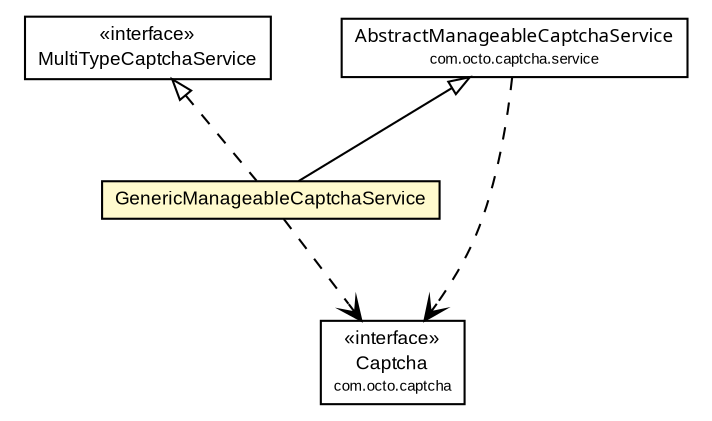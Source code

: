 #!/usr/local/bin/dot
#
# Class diagram 
# Generated by UmlGraph version 4.6 (http://www.spinellis.gr/sw/umlgraph)
#

digraph G {
	edge [fontname="arial",fontsize=10,labelfontname="arial",labelfontsize=10];
	node [fontname="arial",fontsize=10,shape=plaintext];
	// com.octo.captcha.service.AbstractManageableCaptchaService
	c19742 [label=<<table border="0" cellborder="1" cellspacing="0" cellpadding="2" port="p" href="../AbstractManageableCaptchaService.html">
		<tr><td><table border="0" cellspacing="0" cellpadding="1">
			<tr><td><font face="ariali"> AbstractManageableCaptchaService </font></td></tr>
			<tr><td><font point-size="7.0"> com.octo.captcha.service </font></td></tr>
		</table></td></tr>
		</table>>, fontname="arial", fontcolor="black", fontsize=9.0];
	// com.octo.captcha.service.multitype.MultiTypeCaptchaService
	c19750 [label=<<table border="0" cellborder="1" cellspacing="0" cellpadding="2" port="p" href="./MultiTypeCaptchaService.html">
		<tr><td><table border="0" cellspacing="0" cellpadding="1">
			<tr><td> &laquo;interface&raquo; </td></tr>
			<tr><td> MultiTypeCaptchaService </td></tr>
		</table></td></tr>
		</table>>, fontname="arial", fontcolor="black", fontsize=9.0];
	// com.octo.captcha.service.multitype.GenericManageableCaptchaService
	c19752 [label=<<table border="0" cellborder="1" cellspacing="0" cellpadding="2" port="p" bgcolor="lemonChiffon" href="./GenericManageableCaptchaService.html">
		<tr><td><table border="0" cellspacing="0" cellpadding="1">
			<tr><td> GenericManageableCaptchaService </td></tr>
		</table></td></tr>
		</table>>, fontname="arial", fontcolor="black", fontsize=9.0];
	//com.octo.captcha.service.multitype.GenericManageableCaptchaService extends com.octo.captcha.service.AbstractManageableCaptchaService
	c19742:p -> c19752:p [dir=back,arrowtail=empty];
	//com.octo.captcha.service.multitype.GenericManageableCaptchaService implements com.octo.captcha.service.multitype.MultiTypeCaptchaService
	c19750:p -> c19752:p [dir=back,arrowtail=empty,style=dashed];
	// com.octo.captcha.service.AbstractManageableCaptchaService DEPEND com.octo.captcha.Captcha
	c19742:p -> c19768:p [taillabel="", label="", headlabel="", fontname="arial", fontcolor="black", fontsize=10.0, color="black", arrowhead=open, style=dashed];
	// com.octo.captcha.service.multitype.GenericManageableCaptchaService DEPEND com.octo.captcha.Captcha
	c19752:p -> c19768:p [taillabel="", label="", headlabel="", fontname="arial", fontcolor="black", fontsize=10.0, color="black", arrowhead=open, style=dashed];
	// com.octo.captcha.Captcha
	c19768 [label=<<table border="0" cellborder="1" cellspacing="0" cellpadding="2" port="p" href="http://java.sun.com/j2se/1.4.2/docs/api/com/octo/captcha/Captcha.html">
		<tr><td><table border="0" cellspacing="0" cellpadding="1">
			<tr><td> &laquo;interface&raquo; </td></tr>
			<tr><td> Captcha </td></tr>
			<tr><td><font point-size="7.0"> com.octo.captcha </font></td></tr>
		</table></td></tr>
		</table>>, fontname="arial", fontcolor="black", fontsize=9.0];
}

